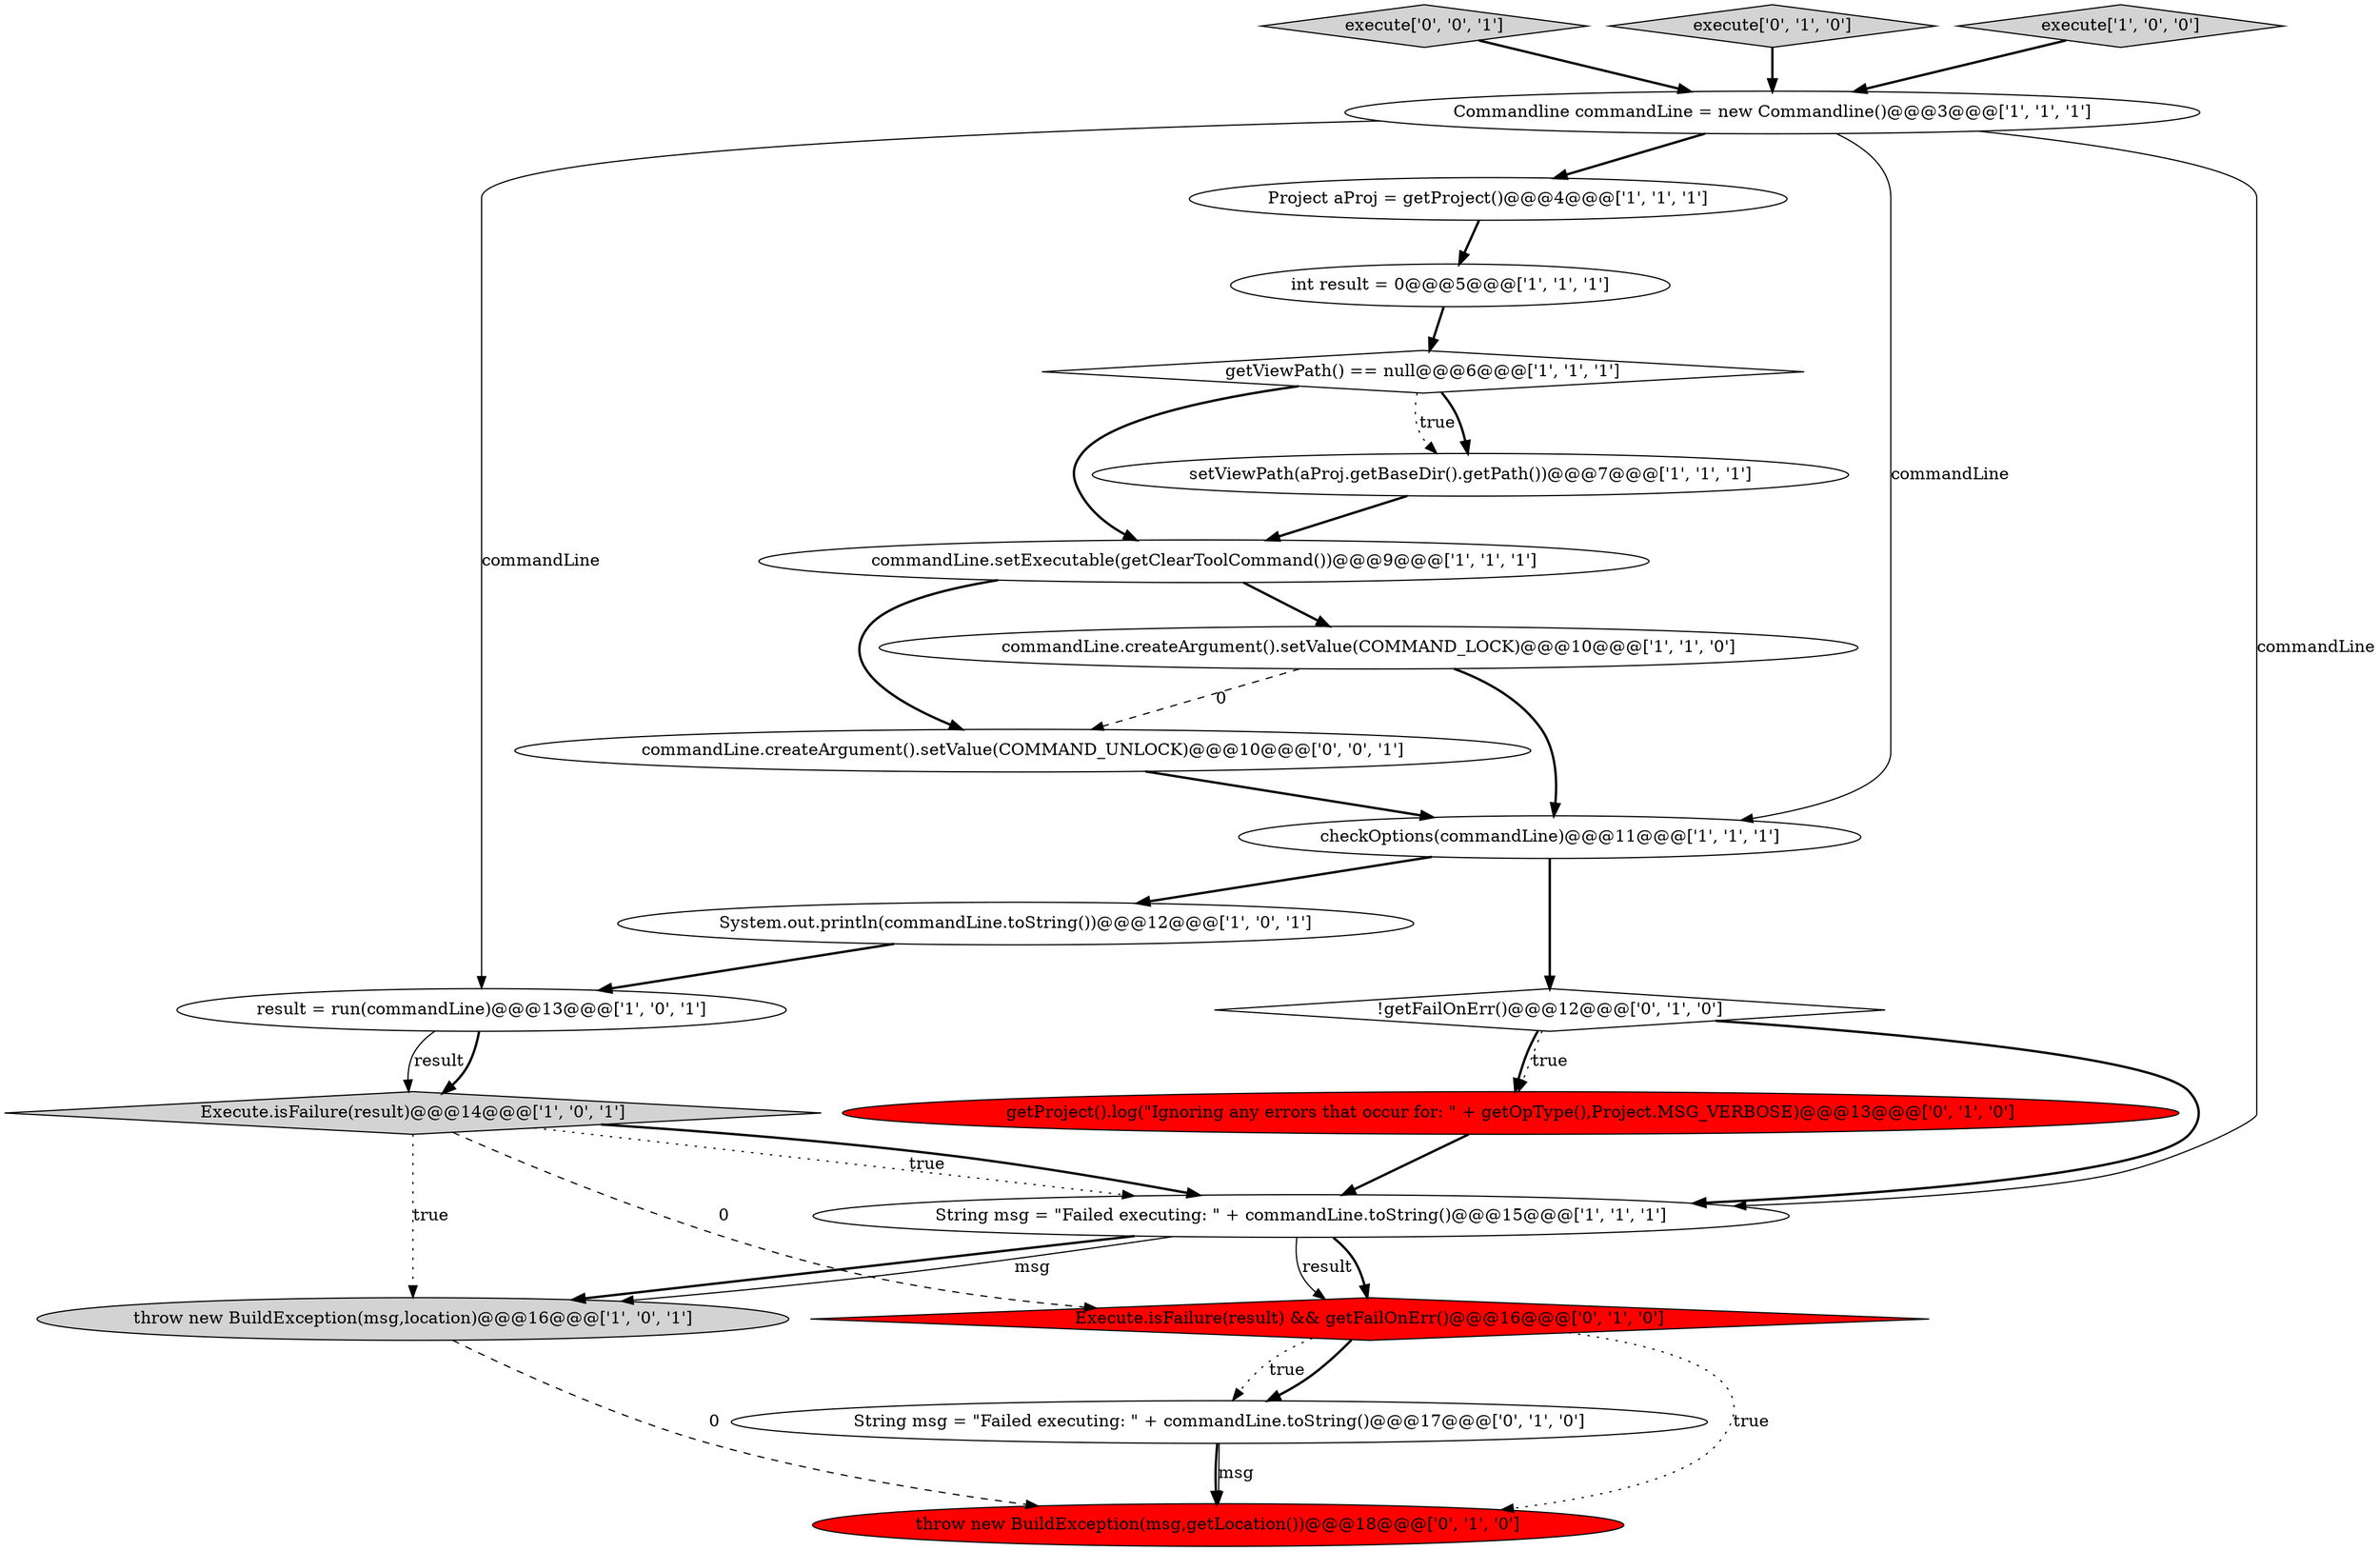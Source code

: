 digraph {
11 [style = filled, label = "result = run(commandLine)@@@13@@@['1', '0', '1']", fillcolor = white, shape = ellipse image = "AAA0AAABBB1BBB"];
3 [style = filled, label = "Project aProj = getProject()@@@4@@@['1', '1', '1']", fillcolor = white, shape = ellipse image = "AAA0AAABBB1BBB"];
8 [style = filled, label = "getViewPath() == null@@@6@@@['1', '1', '1']", fillcolor = white, shape = diamond image = "AAA0AAABBB1BBB"];
7 [style = filled, label = "checkOptions(commandLine)@@@11@@@['1', '1', '1']", fillcolor = white, shape = ellipse image = "AAA0AAABBB1BBB"];
1 [style = filled, label = "throw new BuildException(msg,location)@@@16@@@['1', '0', '1']", fillcolor = lightgray, shape = ellipse image = "AAA0AAABBB1BBB"];
2 [style = filled, label = "Commandline commandLine = new Commandline()@@@3@@@['1', '1', '1']", fillcolor = white, shape = ellipse image = "AAA0AAABBB1BBB"];
15 [style = filled, label = "getProject().log(\"Ignoring any errors that occur for: \" + getOpType(),Project.MSG_VERBOSE)@@@13@@@['0', '1', '0']", fillcolor = red, shape = ellipse image = "AAA1AAABBB2BBB"];
9 [style = filled, label = "int result = 0@@@5@@@['1', '1', '1']", fillcolor = white, shape = ellipse image = "AAA0AAABBB1BBB"];
5 [style = filled, label = "Execute.isFailure(result)@@@14@@@['1', '0', '1']", fillcolor = lightgray, shape = diamond image = "AAA0AAABBB1BBB"];
21 [style = filled, label = "commandLine.createArgument().setValue(COMMAND_UNLOCK)@@@10@@@['0', '0', '1']", fillcolor = white, shape = ellipse image = "AAA0AAABBB3BBB"];
17 [style = filled, label = "Execute.isFailure(result) && getFailOnErr()@@@16@@@['0', '1', '0']", fillcolor = red, shape = diamond image = "AAA1AAABBB2BBB"];
20 [style = filled, label = "execute['0', '0', '1']", fillcolor = lightgray, shape = diamond image = "AAA0AAABBB3BBB"];
14 [style = filled, label = "execute['0', '1', '0']", fillcolor = lightgray, shape = diamond image = "AAA0AAABBB2BBB"];
16 [style = filled, label = "String msg = \"Failed executing: \" + commandLine.toString()@@@17@@@['0', '1', '0']", fillcolor = white, shape = ellipse image = "AAA0AAABBB2BBB"];
19 [style = filled, label = "throw new BuildException(msg,getLocation())@@@18@@@['0', '1', '0']", fillcolor = red, shape = ellipse image = "AAA1AAABBB2BBB"];
6 [style = filled, label = "execute['1', '0', '0']", fillcolor = lightgray, shape = diamond image = "AAA0AAABBB1BBB"];
13 [style = filled, label = "commandLine.setExecutable(getClearToolCommand())@@@9@@@['1', '1', '1']", fillcolor = white, shape = ellipse image = "AAA0AAABBB1BBB"];
4 [style = filled, label = "setViewPath(aProj.getBaseDir().getPath())@@@7@@@['1', '1', '1']", fillcolor = white, shape = ellipse image = "AAA0AAABBB1BBB"];
10 [style = filled, label = "System.out.println(commandLine.toString())@@@12@@@['1', '0', '1']", fillcolor = white, shape = ellipse image = "AAA0AAABBB1BBB"];
18 [style = filled, label = "!getFailOnErr()@@@12@@@['0', '1', '0']", fillcolor = white, shape = diamond image = "AAA0AAABBB2BBB"];
12 [style = filled, label = "String msg = \"Failed executing: \" + commandLine.toString()@@@15@@@['1', '1', '1']", fillcolor = white, shape = ellipse image = "AAA0AAABBB1BBB"];
0 [style = filled, label = "commandLine.createArgument().setValue(COMMAND_LOCK)@@@10@@@['1', '1', '0']", fillcolor = white, shape = ellipse image = "AAA0AAABBB1BBB"];
12->17 [style = solid, label="result"];
2->12 [style = solid, label="commandLine"];
7->10 [style = bold, label=""];
2->3 [style = bold, label=""];
5->1 [style = dotted, label="true"];
4->13 [style = bold, label=""];
12->17 [style = bold, label=""];
18->15 [style = bold, label=""];
18->15 [style = dotted, label="true"];
1->19 [style = dashed, label="0"];
18->12 [style = bold, label=""];
5->12 [style = dotted, label="true"];
16->19 [style = bold, label=""];
9->8 [style = bold, label=""];
12->1 [style = bold, label=""];
11->5 [style = solid, label="result"];
8->4 [style = dotted, label="true"];
12->1 [style = solid, label="msg"];
0->7 [style = bold, label=""];
6->2 [style = bold, label=""];
20->2 [style = bold, label=""];
17->16 [style = dotted, label="true"];
3->9 [style = bold, label=""];
2->7 [style = solid, label="commandLine"];
11->5 [style = bold, label=""];
5->17 [style = dashed, label="0"];
5->12 [style = bold, label=""];
0->21 [style = dashed, label="0"];
17->19 [style = dotted, label="true"];
7->18 [style = bold, label=""];
16->19 [style = solid, label="msg"];
21->7 [style = bold, label=""];
15->12 [style = bold, label=""];
14->2 [style = bold, label=""];
8->4 [style = bold, label=""];
2->11 [style = solid, label="commandLine"];
13->21 [style = bold, label=""];
17->16 [style = bold, label=""];
8->13 [style = bold, label=""];
13->0 [style = bold, label=""];
10->11 [style = bold, label=""];
}

